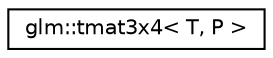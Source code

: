 digraph "Graphical Class Hierarchy"
{
  edge [fontname="Helvetica",fontsize="10",labelfontname="Helvetica",labelfontsize="10"];
  node [fontname="Helvetica",fontsize="10",shape=record];
  rankdir="LR";
  Node1 [label="glm::tmat3x4\< T, P \>",height=0.2,width=0.4,color="black", fillcolor="white", style="filled",URL="$structglm_1_1tmat3x4.html"];
}
